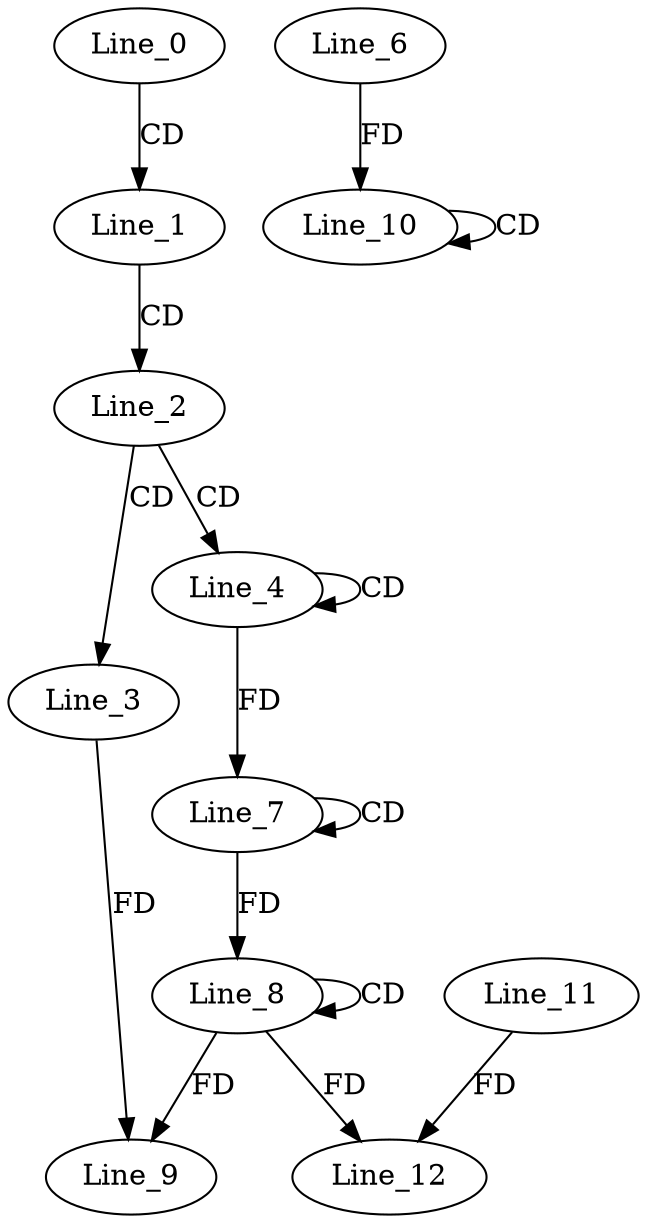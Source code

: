 digraph G {
  Line_0;
  Line_1;
  Line_2;
  Line_3;
  Line_4;
  Line_4;
  Line_7;
  Line_7;
  Line_8;
  Line_8;
  Line_9;
  Line_10;
  Line_10;
  Line_6;
  Line_12;
  Line_11;
  Line_0 -> Line_1 [ label="CD" ];
  Line_1 -> Line_2 [ label="CD" ];
  Line_2 -> Line_3 [ label="CD" ];
  Line_2 -> Line_4 [ label="CD" ];
  Line_4 -> Line_4 [ label="CD" ];
  Line_7 -> Line_7 [ label="CD" ];
  Line_4 -> Line_7 [ label="FD" ];
  Line_8 -> Line_8 [ label="CD" ];
  Line_7 -> Line_8 [ label="FD" ];
  Line_8 -> Line_9 [ label="FD" ];
  Line_3 -> Line_9 [ label="FD" ];
  Line_10 -> Line_10 [ label="CD" ];
  Line_6 -> Line_10 [ label="FD" ];
  Line_8 -> Line_12 [ label="FD" ];
  Line_11 -> Line_12 [ label="FD" ];
}

